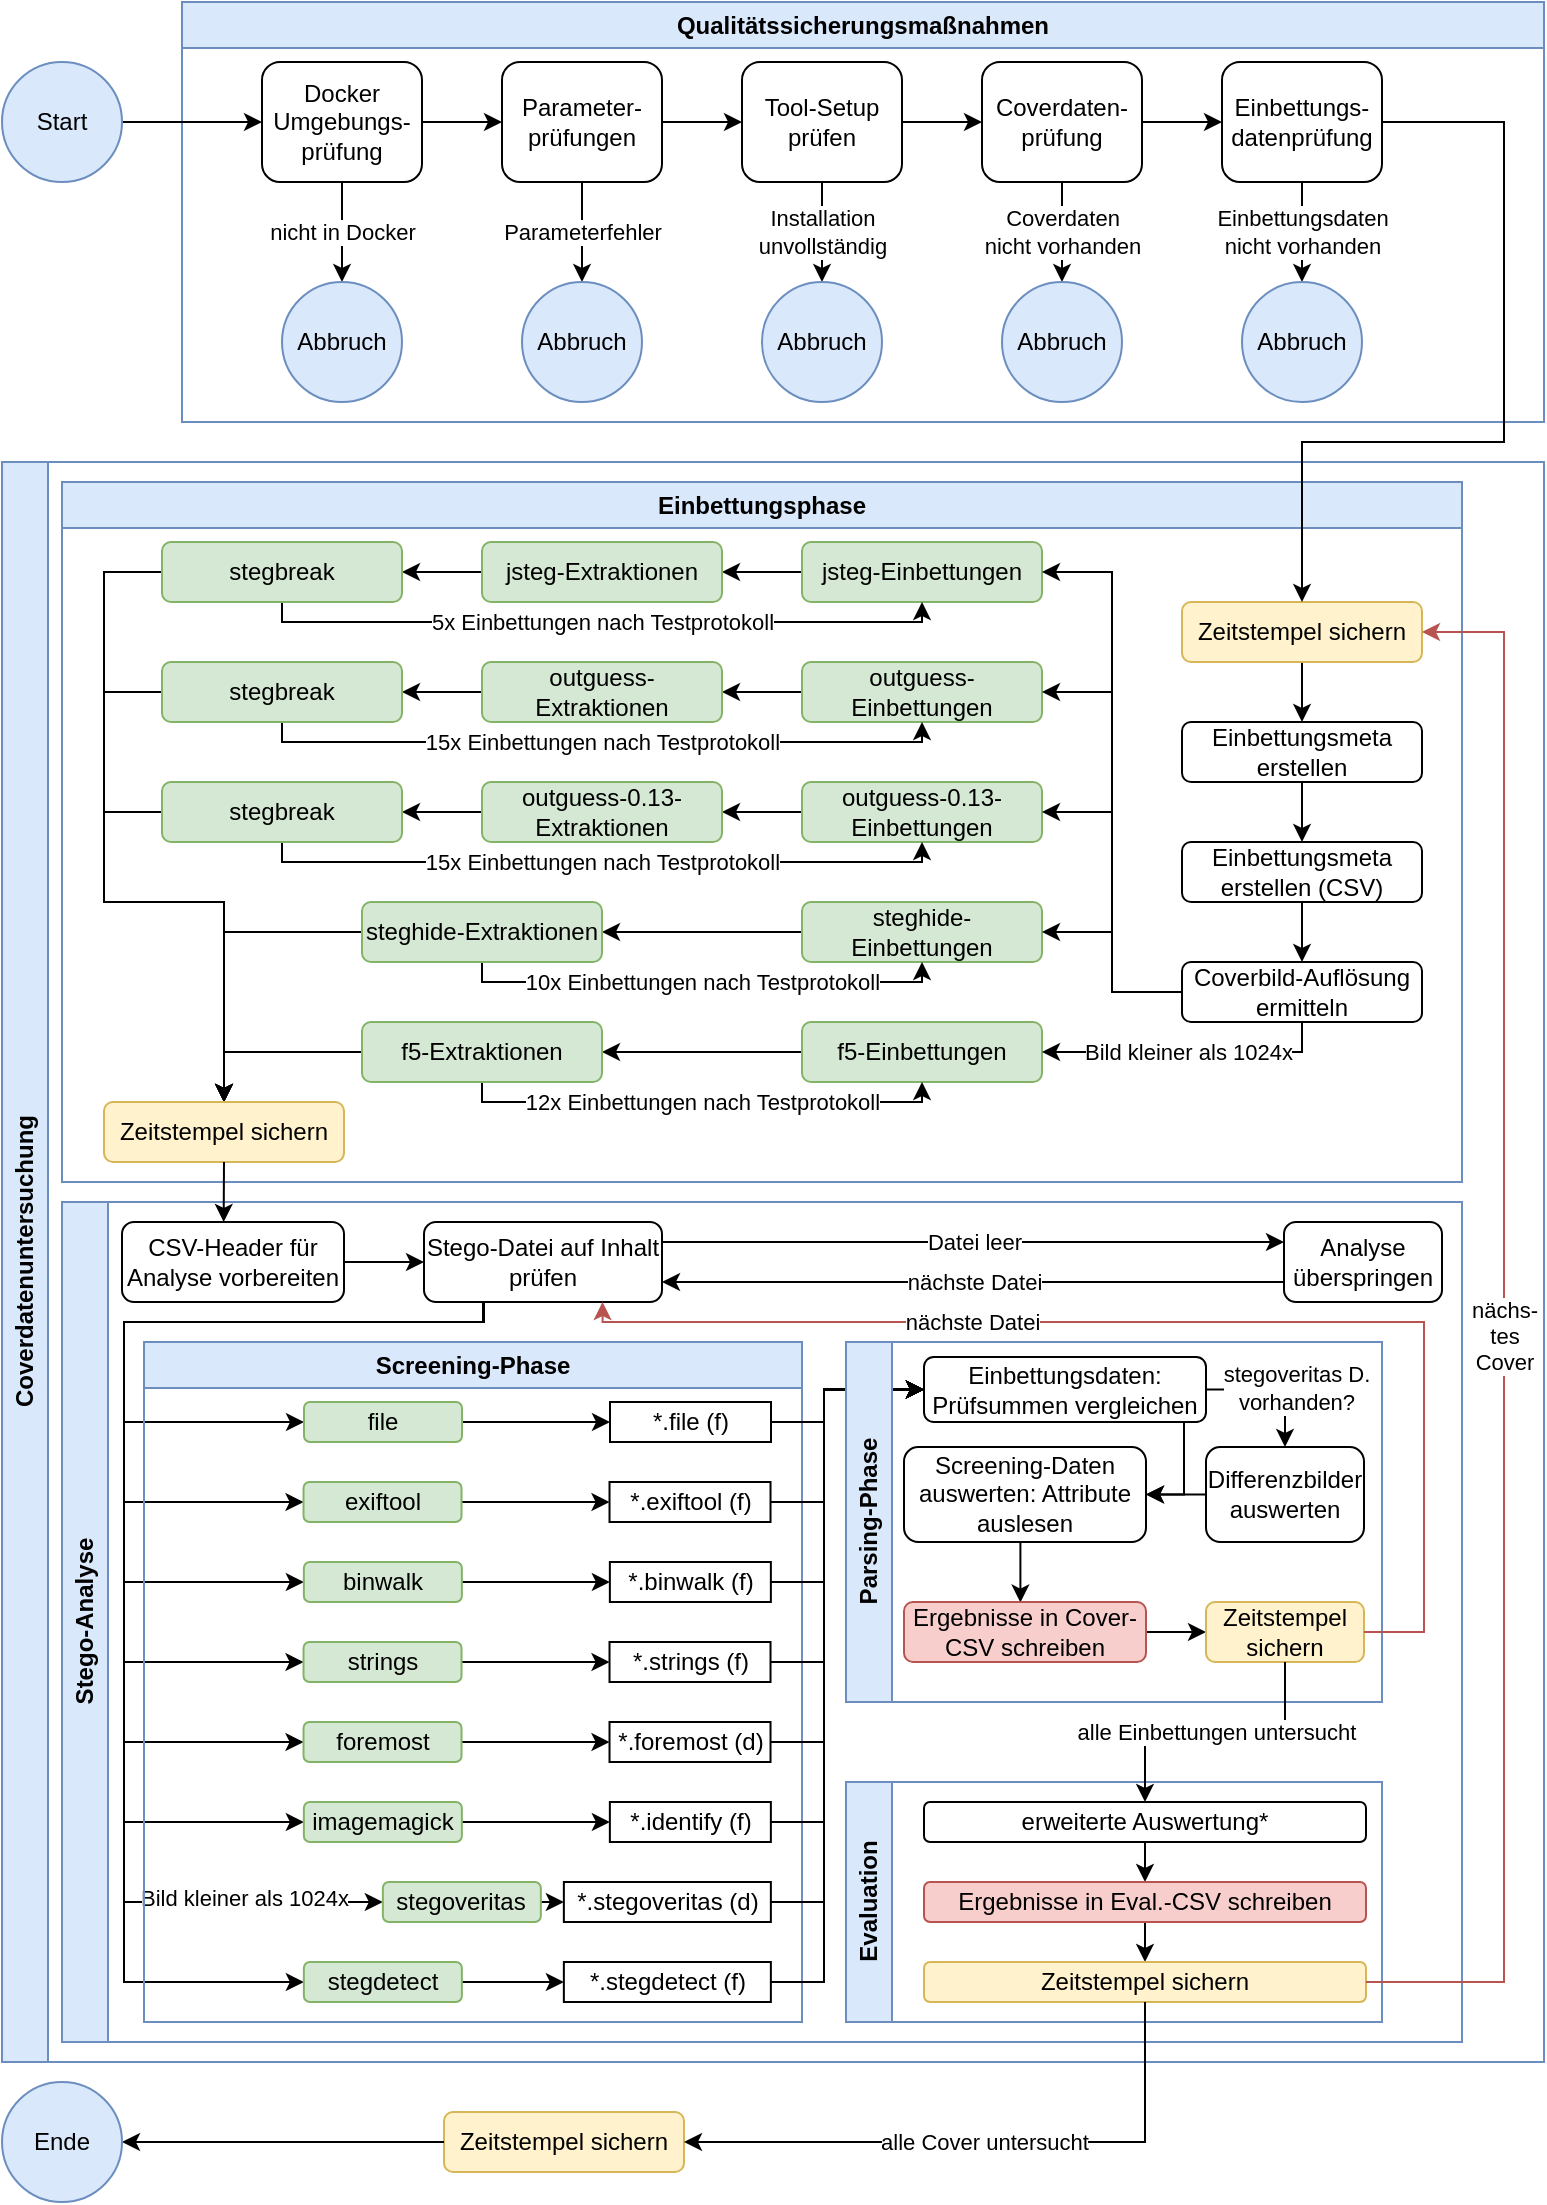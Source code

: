 <mxfile version="20.6.0" type="device"><diagram id="C5RBs43oDa-KdzZeNtuy" name="Page-1"><mxGraphModel dx="808" dy="780" grid="1" gridSize="10" guides="1" tooltips="1" connect="1" arrows="1" fold="1" page="1" pageScale="1" pageWidth="827" pageHeight="1169" math="0" shadow="0"><root><mxCell id="WIyWlLk6GJQsqaUBKTNV-0"/><mxCell id="WIyWlLk6GJQsqaUBKTNV-1" parent="WIyWlLk6GJQsqaUBKTNV-0"/><mxCell id="hyNuw_h5IcWthA8tWcbj-4" value="Qualitätssicherungsmaßnahmen" style="swimlane;whiteSpace=wrap;html=1;labelBackgroundColor=none;fillColor=#dae8fc;strokeColor=#6c8ebf;" parent="WIyWlLk6GJQsqaUBKTNV-1" vertex="1"><mxGeometry x="119" y="10" width="681" height="210" as="geometry"/></mxCell><mxCell id="hyNuw_h5IcWthA8tWcbj-13" style="edgeStyle=orthogonalEdgeStyle;rounded=0;orthogonalLoop=1;jettySize=auto;html=1;exitX=1;exitY=0.5;exitDx=0;exitDy=0;entryX=0;entryY=0.5;entryDx=0;entryDy=0;" parent="hyNuw_h5IcWthA8tWcbj-4" source="hyNuw_h5IcWthA8tWcbj-6" target="hyNuw_h5IcWthA8tWcbj-7" edge="1"><mxGeometry relative="1" as="geometry"/></mxCell><mxCell id="hyNuw_h5IcWthA8tWcbj-23" value="nicht in Docker" style="edgeStyle=orthogonalEdgeStyle;rounded=0;orthogonalLoop=1;jettySize=auto;html=1;exitX=0.5;exitY=1;exitDx=0;exitDy=0;entryX=0.5;entryY=0;entryDx=0;entryDy=0;" parent="hyNuw_h5IcWthA8tWcbj-4" source="hyNuw_h5IcWthA8tWcbj-6" target="hyNuw_h5IcWthA8tWcbj-17" edge="1"><mxGeometry relative="1" as="geometry"/></mxCell><mxCell id="hyNuw_h5IcWthA8tWcbj-6" value="&lt;div&gt;Docker&lt;/div&gt;&lt;div&gt;Umgebungs-prüfung&lt;/div&gt;" style="rounded=1;whiteSpace=wrap;html=1;labelBackgroundColor=none;" parent="hyNuw_h5IcWthA8tWcbj-4" vertex="1"><mxGeometry x="40" y="30" width="80" height="60" as="geometry"/></mxCell><mxCell id="hyNuw_h5IcWthA8tWcbj-14" style="edgeStyle=orthogonalEdgeStyle;rounded=0;orthogonalLoop=1;jettySize=auto;html=1;exitX=1;exitY=0.5;exitDx=0;exitDy=0;entryX=0;entryY=0.5;entryDx=0;entryDy=0;" parent="hyNuw_h5IcWthA8tWcbj-4" source="hyNuw_h5IcWthA8tWcbj-7" target="hyNuw_h5IcWthA8tWcbj-8" edge="1"><mxGeometry relative="1" as="geometry"/></mxCell><mxCell id="hyNuw_h5IcWthA8tWcbj-24" value="Parameterfehler" style="edgeStyle=orthogonalEdgeStyle;rounded=0;orthogonalLoop=1;jettySize=auto;html=1;exitX=0.5;exitY=1;exitDx=0;exitDy=0;entryX=0.5;entryY=0;entryDx=0;entryDy=0;" parent="hyNuw_h5IcWthA8tWcbj-4" source="hyNuw_h5IcWthA8tWcbj-7" target="hyNuw_h5IcWthA8tWcbj-18" edge="1"><mxGeometry relative="1" as="geometry"/></mxCell><mxCell id="hyNuw_h5IcWthA8tWcbj-7" value="&lt;div&gt;Parameter-&lt;/div&gt;&lt;div&gt;prüfungen&lt;br&gt;&lt;/div&gt;" style="rounded=1;whiteSpace=wrap;html=1;labelBackgroundColor=none;" parent="hyNuw_h5IcWthA8tWcbj-4" vertex="1"><mxGeometry x="160" y="30" width="80" height="60" as="geometry"/></mxCell><mxCell id="hyNuw_h5IcWthA8tWcbj-15" style="edgeStyle=orthogonalEdgeStyle;rounded=0;orthogonalLoop=1;jettySize=auto;html=1;exitX=1;exitY=0.5;exitDx=0;exitDy=0;entryX=0;entryY=0.5;entryDx=0;entryDy=0;" parent="hyNuw_h5IcWthA8tWcbj-4" source="hyNuw_h5IcWthA8tWcbj-8" target="hyNuw_h5IcWthA8tWcbj-10" edge="1"><mxGeometry relative="1" as="geometry"/></mxCell><mxCell id="hyNuw_h5IcWthA8tWcbj-25" value="&lt;div&gt;Installation&lt;/div&gt;&lt;div&gt;unvollständig&lt;/div&gt;" style="edgeStyle=orthogonalEdgeStyle;rounded=0;orthogonalLoop=1;jettySize=auto;html=1;exitX=0.5;exitY=1;exitDx=0;exitDy=0;entryX=0.5;entryY=0;entryDx=0;entryDy=0;" parent="hyNuw_h5IcWthA8tWcbj-4" source="hyNuw_h5IcWthA8tWcbj-8" target="hyNuw_h5IcWthA8tWcbj-19" edge="1"><mxGeometry relative="1" as="geometry"/></mxCell><mxCell id="hyNuw_h5IcWthA8tWcbj-8" value="&lt;div&gt;Tool-Setup&lt;/div&gt;&lt;div&gt;prüfen&lt;br&gt;&lt;/div&gt;" style="rounded=1;whiteSpace=wrap;html=1;labelBackgroundColor=none;" parent="hyNuw_h5IcWthA8tWcbj-4" vertex="1"><mxGeometry x="280" y="30" width="80" height="60" as="geometry"/></mxCell><mxCell id="hyNuw_h5IcWthA8tWcbj-16" style="edgeStyle=orthogonalEdgeStyle;rounded=0;orthogonalLoop=1;jettySize=auto;html=1;exitX=1;exitY=0.5;exitDx=0;exitDy=0;entryX=0;entryY=0.5;entryDx=0;entryDy=0;" parent="hyNuw_h5IcWthA8tWcbj-4" source="hyNuw_h5IcWthA8tWcbj-10" target="hyNuw_h5IcWthA8tWcbj-12" edge="1"><mxGeometry relative="1" as="geometry"/></mxCell><mxCell id="hyNuw_h5IcWthA8tWcbj-26" value="&lt;div&gt;Coverdaten&lt;/div&gt;&lt;div&gt;nicht vorhanden&lt;/div&gt;" style="edgeStyle=orthogonalEdgeStyle;rounded=0;orthogonalLoop=1;jettySize=auto;html=1;exitX=0.5;exitY=1;exitDx=0;exitDy=0;" parent="hyNuw_h5IcWthA8tWcbj-4" source="hyNuw_h5IcWthA8tWcbj-10" target="hyNuw_h5IcWthA8tWcbj-20" edge="1"><mxGeometry relative="1" as="geometry"/></mxCell><mxCell id="hyNuw_h5IcWthA8tWcbj-10" value="Coverdaten-prüfung" style="rounded=1;whiteSpace=wrap;html=1;labelBackgroundColor=none;" parent="hyNuw_h5IcWthA8tWcbj-4" vertex="1"><mxGeometry x="400" y="30" width="80" height="60" as="geometry"/></mxCell><mxCell id="hyNuw_h5IcWthA8tWcbj-27" value="&lt;div&gt;Einbettungsdaten&lt;/div&gt;&lt;div&gt;nicht vorhanden&lt;br&gt;&lt;/div&gt;" style="edgeStyle=orthogonalEdgeStyle;rounded=0;orthogonalLoop=1;jettySize=auto;html=1;exitX=0.5;exitY=1;exitDx=0;exitDy=0;" parent="hyNuw_h5IcWthA8tWcbj-4" source="hyNuw_h5IcWthA8tWcbj-12" target="hyNuw_h5IcWthA8tWcbj-22" edge="1"><mxGeometry relative="1" as="geometry"/></mxCell><mxCell id="hyNuw_h5IcWthA8tWcbj-12" value="Einbettungs-datenprüfung" style="rounded=1;whiteSpace=wrap;html=1;labelBackgroundColor=none;" parent="hyNuw_h5IcWthA8tWcbj-4" vertex="1"><mxGeometry x="520" y="30" width="80" height="60" as="geometry"/></mxCell><mxCell id="hyNuw_h5IcWthA8tWcbj-17" value="Abbruch" style="ellipse;whiteSpace=wrap;html=1;aspect=fixed;labelBackgroundColor=none;fillColor=#dae8fc;strokeColor=#6c8ebf;" parent="hyNuw_h5IcWthA8tWcbj-4" vertex="1"><mxGeometry x="50" y="140" width="60" height="60" as="geometry"/></mxCell><mxCell id="hyNuw_h5IcWthA8tWcbj-18" value="Abbruch" style="ellipse;whiteSpace=wrap;html=1;aspect=fixed;labelBackgroundColor=none;fillColor=#dae8fc;strokeColor=#6c8ebf;" parent="hyNuw_h5IcWthA8tWcbj-4" vertex="1"><mxGeometry x="170" y="140" width="60" height="60" as="geometry"/></mxCell><mxCell id="hyNuw_h5IcWthA8tWcbj-19" value="Abbruch" style="ellipse;whiteSpace=wrap;html=1;aspect=fixed;labelBackgroundColor=none;fillColor=#dae8fc;strokeColor=#6c8ebf;" parent="hyNuw_h5IcWthA8tWcbj-4" vertex="1"><mxGeometry x="290" y="140" width="60" height="60" as="geometry"/></mxCell><mxCell id="hyNuw_h5IcWthA8tWcbj-20" value="Abbruch" style="ellipse;whiteSpace=wrap;html=1;aspect=fixed;labelBackgroundColor=none;fillColor=#dae8fc;strokeColor=#6c8ebf;" parent="hyNuw_h5IcWthA8tWcbj-4" vertex="1"><mxGeometry x="410" y="140" width="60" height="60" as="geometry"/></mxCell><mxCell id="hyNuw_h5IcWthA8tWcbj-22" value="Abbruch" style="ellipse;whiteSpace=wrap;html=1;aspect=fixed;labelBackgroundColor=none;fillColor=#dae8fc;strokeColor=#6c8ebf;" parent="hyNuw_h5IcWthA8tWcbj-4" vertex="1"><mxGeometry x="530" y="140" width="60" height="60" as="geometry"/></mxCell><mxCell id="hyNuw_h5IcWthA8tWcbj-21" style="edgeStyle=orthogonalEdgeStyle;rounded=0;orthogonalLoop=1;jettySize=auto;html=1;exitX=1;exitY=0.5;exitDx=0;exitDy=0;" parent="WIyWlLk6GJQsqaUBKTNV-1" source="hyNuw_h5IcWthA8tWcbj-5" target="hyNuw_h5IcWthA8tWcbj-6" edge="1"><mxGeometry relative="1" as="geometry"/></mxCell><mxCell id="hyNuw_h5IcWthA8tWcbj-5" value="Start" style="ellipse;whiteSpace=wrap;html=1;aspect=fixed;labelBackgroundColor=none;fillColor=#dae8fc;strokeColor=#6c8ebf;" parent="WIyWlLk6GJQsqaUBKTNV-1" vertex="1"><mxGeometry x="29" y="40" width="60" height="60" as="geometry"/></mxCell><mxCell id="hyNuw_h5IcWthA8tWcbj-29" value="&lt;div&gt;Coverdatenuntersuchung&lt;/div&gt;" style="swimlane;horizontal=0;whiteSpace=wrap;html=1;labelBackgroundColor=none;fillColor=#dae8fc;strokeColor=#6c8ebf;" parent="WIyWlLk6GJQsqaUBKTNV-1" vertex="1"><mxGeometry x="29" y="240" width="771" height="800" as="geometry"/></mxCell><mxCell id="hyNuw_h5IcWthA8tWcbj-31" value="Einbettungsphase" style="swimlane;whiteSpace=wrap;html=1;labelBackgroundColor=none;fillColor=#dae8fc;strokeColor=#6c8ebf;" parent="hyNuw_h5IcWthA8tWcbj-29" vertex="1"><mxGeometry x="30" y="10" width="700" height="350" as="geometry"><mxRectangle x="40" y="20" width="140" height="30" as="alternateBounds"/></mxGeometry></mxCell><mxCell id="hyNuw_h5IcWthA8tWcbj-52" style="edgeStyle=orthogonalEdgeStyle;rounded=0;orthogonalLoop=1;jettySize=auto;html=1;exitX=0;exitY=0.5;exitDx=0;exitDy=0;entryX=1;entryY=0.5;entryDx=0;entryDy=0;" parent="hyNuw_h5IcWthA8tWcbj-31" source="hyNuw_h5IcWthA8tWcbj-32" target="hyNuw_h5IcWthA8tWcbj-37" edge="1"><mxGeometry relative="1" as="geometry"/></mxCell><mxCell id="hyNuw_h5IcWthA8tWcbj-32" value="jsteg-Einbettungen" style="rounded=1;whiteSpace=wrap;html=1;labelBackgroundColor=none;fillColor=#d5e8d4;strokeColor=#82b366;" parent="hyNuw_h5IcWthA8tWcbj-31" vertex="1"><mxGeometry x="370" y="30" width="120" height="30" as="geometry"/></mxCell><mxCell id="hyNuw_h5IcWthA8tWcbj-53" style="edgeStyle=orthogonalEdgeStyle;rounded=0;orthogonalLoop=1;jettySize=auto;html=1;exitX=0;exitY=0.5;exitDx=0;exitDy=0;entryX=1;entryY=0.5;entryDx=0;entryDy=0;" parent="hyNuw_h5IcWthA8tWcbj-31" source="hyNuw_h5IcWthA8tWcbj-33" target="hyNuw_h5IcWthA8tWcbj-38" edge="1"><mxGeometry relative="1" as="geometry"/></mxCell><mxCell id="hyNuw_h5IcWthA8tWcbj-33" value="outguess-Einbettungen" style="rounded=1;whiteSpace=wrap;html=1;labelBackgroundColor=none;fillColor=#d5e8d4;strokeColor=#82b366;" parent="hyNuw_h5IcWthA8tWcbj-31" vertex="1"><mxGeometry x="370" y="90" width="120" height="30" as="geometry"/></mxCell><mxCell id="hyNuw_h5IcWthA8tWcbj-54" style="edgeStyle=orthogonalEdgeStyle;rounded=0;orthogonalLoop=1;jettySize=auto;html=1;exitX=0;exitY=0.5;exitDx=0;exitDy=0;entryX=1;entryY=0.5;entryDx=0;entryDy=0;" parent="hyNuw_h5IcWthA8tWcbj-31" source="hyNuw_h5IcWthA8tWcbj-34" target="hyNuw_h5IcWthA8tWcbj-39" edge="1"><mxGeometry relative="1" as="geometry"/></mxCell><mxCell id="hyNuw_h5IcWthA8tWcbj-34" value="outguess-0.13-Einbettungen" style="rounded=1;whiteSpace=wrap;html=1;labelBackgroundColor=none;fillColor=#d5e8d4;strokeColor=#82b366;" parent="hyNuw_h5IcWthA8tWcbj-31" vertex="1"><mxGeometry x="370" y="150" width="120" height="30" as="geometry"/></mxCell><mxCell id="hyNuw_h5IcWthA8tWcbj-55" style="edgeStyle=orthogonalEdgeStyle;rounded=0;orthogonalLoop=1;jettySize=auto;html=1;exitX=0;exitY=0.5;exitDx=0;exitDy=0;entryX=1;entryY=0.5;entryDx=0;entryDy=0;" parent="hyNuw_h5IcWthA8tWcbj-31" source="hyNuw_h5IcWthA8tWcbj-35" target="hyNuw_h5IcWthA8tWcbj-40" edge="1"><mxGeometry relative="1" as="geometry"/></mxCell><mxCell id="hyNuw_h5IcWthA8tWcbj-35" value="steghide-Einbettungen" style="rounded=1;whiteSpace=wrap;html=1;labelBackgroundColor=none;fillColor=#d5e8d4;strokeColor=#82b366;" parent="hyNuw_h5IcWthA8tWcbj-31" vertex="1"><mxGeometry x="370" y="210" width="120" height="30" as="geometry"/></mxCell><mxCell id="hyNuw_h5IcWthA8tWcbj-56" style="edgeStyle=orthogonalEdgeStyle;rounded=0;orthogonalLoop=1;jettySize=auto;html=1;exitX=0;exitY=0.5;exitDx=0;exitDy=0;entryX=1;entryY=0.5;entryDx=0;entryDy=0;" parent="hyNuw_h5IcWthA8tWcbj-31" source="hyNuw_h5IcWthA8tWcbj-36" target="hyNuw_h5IcWthA8tWcbj-41" edge="1"><mxGeometry relative="1" as="geometry"/></mxCell><mxCell id="hyNuw_h5IcWthA8tWcbj-36" value="f5-Einbettungen" style="rounded=1;whiteSpace=wrap;html=1;labelBackgroundColor=none;fillColor=#d5e8d4;strokeColor=#82b366;" parent="hyNuw_h5IcWthA8tWcbj-31" vertex="1"><mxGeometry x="370" y="270" width="120" height="30" as="geometry"/></mxCell><mxCell id="hyNuw_h5IcWthA8tWcbj-82" style="edgeStyle=orthogonalEdgeStyle;rounded=0;orthogonalLoop=1;jettySize=auto;html=1;exitX=0;exitY=0.5;exitDx=0;exitDy=0;entryX=1;entryY=0.5;entryDx=0;entryDy=0;" parent="hyNuw_h5IcWthA8tWcbj-31" source="hyNuw_h5IcWthA8tWcbj-37" target="hyNuw_h5IcWthA8tWcbj-57" edge="1"><mxGeometry relative="1" as="geometry"/></mxCell><mxCell id="hyNuw_h5IcWthA8tWcbj-37" value="jsteg-Extraktionen" style="rounded=1;whiteSpace=wrap;html=1;labelBackgroundColor=none;fillColor=#d5e8d4;strokeColor=#82b366;" parent="hyNuw_h5IcWthA8tWcbj-31" vertex="1"><mxGeometry x="210" y="30" width="120" height="30" as="geometry"/></mxCell><mxCell id="hyNuw_h5IcWthA8tWcbj-83" style="edgeStyle=orthogonalEdgeStyle;rounded=0;orthogonalLoop=1;jettySize=auto;html=1;exitX=0;exitY=0.5;exitDx=0;exitDy=0;entryX=1;entryY=0.5;entryDx=0;entryDy=0;" parent="hyNuw_h5IcWthA8tWcbj-31" source="hyNuw_h5IcWthA8tWcbj-38" target="hyNuw_h5IcWthA8tWcbj-58" edge="1"><mxGeometry relative="1" as="geometry"/></mxCell><mxCell id="hyNuw_h5IcWthA8tWcbj-38" value="&lt;div&gt;outguess-Extraktionen&lt;/div&gt;" style="rounded=1;whiteSpace=wrap;html=1;labelBackgroundColor=none;fillColor=#d5e8d4;strokeColor=#82b366;" parent="hyNuw_h5IcWthA8tWcbj-31" vertex="1"><mxGeometry x="210" y="90" width="120" height="30" as="geometry"/></mxCell><mxCell id="hyNuw_h5IcWthA8tWcbj-84" style="edgeStyle=orthogonalEdgeStyle;rounded=0;orthogonalLoop=1;jettySize=auto;html=1;exitX=0;exitY=0.5;exitDx=0;exitDy=0;entryX=1;entryY=0.5;entryDx=0;entryDy=0;" parent="hyNuw_h5IcWthA8tWcbj-31" source="hyNuw_h5IcWthA8tWcbj-39" target="hyNuw_h5IcWthA8tWcbj-59" edge="1"><mxGeometry relative="1" as="geometry"/></mxCell><mxCell id="hyNuw_h5IcWthA8tWcbj-39" value="outguess-0.13-Extraktionen" style="rounded=1;whiteSpace=wrap;html=1;labelBackgroundColor=none;fillColor=#d5e8d4;strokeColor=#82b366;" parent="hyNuw_h5IcWthA8tWcbj-31" vertex="1"><mxGeometry x="210" y="150" width="120" height="30" as="geometry"/></mxCell><mxCell id="hyNuw_h5IcWthA8tWcbj-99" value="10x Einbettungen nach Testprotokoll" style="edgeStyle=orthogonalEdgeStyle;rounded=0;orthogonalLoop=1;jettySize=auto;html=1;exitX=0.5;exitY=1;exitDx=0;exitDy=0;entryX=0.5;entryY=1;entryDx=0;entryDy=0;" parent="hyNuw_h5IcWthA8tWcbj-31" source="hyNuw_h5IcWthA8tWcbj-40" target="hyNuw_h5IcWthA8tWcbj-35" edge="1"><mxGeometry relative="1" as="geometry"><Array as="points"><mxPoint x="210" y="250"/><mxPoint x="430" y="250"/></Array></mxGeometry></mxCell><mxCell id="hyNuw_h5IcWthA8tWcbj-105" style="edgeStyle=orthogonalEdgeStyle;rounded=0;orthogonalLoop=1;jettySize=auto;html=1;exitX=0;exitY=0.5;exitDx=0;exitDy=0;entryX=0.5;entryY=0;entryDx=0;entryDy=0;" parent="hyNuw_h5IcWthA8tWcbj-31" source="hyNuw_h5IcWthA8tWcbj-40" target="hyNuw_h5IcWthA8tWcbj-101" edge="1"><mxGeometry relative="1" as="geometry"/></mxCell><mxCell id="hyNuw_h5IcWthA8tWcbj-40" value="steghide-Extraktionen" style="rounded=1;whiteSpace=wrap;html=1;labelBackgroundColor=none;fillColor=#d5e8d4;strokeColor=#82b366;" parent="hyNuw_h5IcWthA8tWcbj-31" vertex="1"><mxGeometry x="150" y="210" width="120" height="30" as="geometry"/></mxCell><mxCell id="hyNuw_h5IcWthA8tWcbj-100" value="12x Einbettungen nach Testprotokoll" style="edgeStyle=orthogonalEdgeStyle;rounded=0;orthogonalLoop=1;jettySize=auto;html=1;exitX=0.5;exitY=1;exitDx=0;exitDy=0;entryX=0.5;entryY=1;entryDx=0;entryDy=0;" parent="hyNuw_h5IcWthA8tWcbj-31" source="hyNuw_h5IcWthA8tWcbj-41" target="hyNuw_h5IcWthA8tWcbj-36" edge="1"><mxGeometry relative="1" as="geometry"><Array as="points"><mxPoint x="210" y="310"/><mxPoint x="430" y="310"/></Array></mxGeometry></mxCell><mxCell id="hyNuw_h5IcWthA8tWcbj-106" style="edgeStyle=orthogonalEdgeStyle;rounded=0;orthogonalLoop=1;jettySize=auto;html=1;exitX=0;exitY=0.5;exitDx=0;exitDy=0;" parent="hyNuw_h5IcWthA8tWcbj-31" source="hyNuw_h5IcWthA8tWcbj-41" target="hyNuw_h5IcWthA8tWcbj-101" edge="1"><mxGeometry relative="1" as="geometry"/></mxCell><mxCell id="hyNuw_h5IcWthA8tWcbj-41" value="f5-Extraktionen" style="rounded=1;whiteSpace=wrap;html=1;labelBackgroundColor=none;fillColor=#d5e8d4;strokeColor=#82b366;" parent="hyNuw_h5IcWthA8tWcbj-31" vertex="1"><mxGeometry x="150" y="270" width="120" height="30" as="geometry"/></mxCell><mxCell id="hyNuw_h5IcWthA8tWcbj-95" value="5x Einbettungen nach Testprotokoll" style="edgeStyle=orthogonalEdgeStyle;rounded=0;orthogonalLoop=1;jettySize=auto;html=1;exitX=0.5;exitY=1;exitDx=0;exitDy=0;entryX=0.5;entryY=1;entryDx=0;entryDy=0;" parent="hyNuw_h5IcWthA8tWcbj-31" source="hyNuw_h5IcWthA8tWcbj-57" target="hyNuw_h5IcWthA8tWcbj-32" edge="1"><mxGeometry relative="1" as="geometry"><Array as="points"><mxPoint x="110" y="70"/><mxPoint x="430" y="70"/></Array></mxGeometry></mxCell><mxCell id="hyNuw_h5IcWthA8tWcbj-112" style="edgeStyle=orthogonalEdgeStyle;rounded=0;orthogonalLoop=1;jettySize=auto;html=1;exitX=0;exitY=0.5;exitDx=0;exitDy=0;entryX=0.5;entryY=0;entryDx=0;entryDy=0;" parent="hyNuw_h5IcWthA8tWcbj-31" source="hyNuw_h5IcWthA8tWcbj-57" target="hyNuw_h5IcWthA8tWcbj-101" edge="1"><mxGeometry relative="1" as="geometry"><Array as="points"><mxPoint x="21" y="45"/><mxPoint x="21" y="210"/><mxPoint x="81" y="210"/></Array></mxGeometry></mxCell><mxCell id="hyNuw_h5IcWthA8tWcbj-57" value="stegbreak" style="rounded=1;whiteSpace=wrap;html=1;labelBackgroundColor=none;fillColor=#d5e8d4;strokeColor=#82b366;" parent="hyNuw_h5IcWthA8tWcbj-31" vertex="1"><mxGeometry x="50" y="30" width="120" height="30" as="geometry"/></mxCell><mxCell id="hyNuw_h5IcWthA8tWcbj-96" value="15x Einbettungen nach Testprotokoll" style="edgeStyle=orthogonalEdgeStyle;rounded=0;orthogonalLoop=1;jettySize=auto;html=1;exitX=0.5;exitY=1;exitDx=0;exitDy=0;entryX=0.5;entryY=1;entryDx=0;entryDy=0;" parent="hyNuw_h5IcWthA8tWcbj-31" source="hyNuw_h5IcWthA8tWcbj-58" target="hyNuw_h5IcWthA8tWcbj-33" edge="1"><mxGeometry relative="1" as="geometry"><Array as="points"><mxPoint x="110" y="130"/><mxPoint x="430" y="130"/></Array></mxGeometry></mxCell><mxCell id="hyNuw_h5IcWthA8tWcbj-113" style="edgeStyle=orthogonalEdgeStyle;rounded=0;orthogonalLoop=1;jettySize=auto;html=1;exitX=0;exitY=0.5;exitDx=0;exitDy=0;entryX=0.5;entryY=0;entryDx=0;entryDy=0;" parent="hyNuw_h5IcWthA8tWcbj-31" source="hyNuw_h5IcWthA8tWcbj-58" target="hyNuw_h5IcWthA8tWcbj-101" edge="1"><mxGeometry relative="1" as="geometry"><Array as="points"><mxPoint x="21" y="105"/><mxPoint x="21" y="210"/><mxPoint x="81" y="210"/></Array></mxGeometry></mxCell><mxCell id="hyNuw_h5IcWthA8tWcbj-58" value="stegbreak" style="rounded=1;whiteSpace=wrap;html=1;labelBackgroundColor=none;fillColor=#d5e8d4;strokeColor=#82b366;" parent="hyNuw_h5IcWthA8tWcbj-31" vertex="1"><mxGeometry x="50" y="90" width="120" height="30" as="geometry"/></mxCell><mxCell id="hyNuw_h5IcWthA8tWcbj-97" value="15x Einbettungen nach Testprotokoll" style="edgeStyle=orthogonalEdgeStyle;rounded=0;orthogonalLoop=1;jettySize=auto;html=1;exitX=0.5;exitY=1;exitDx=0;exitDy=0;entryX=0.5;entryY=1;entryDx=0;entryDy=0;" parent="hyNuw_h5IcWthA8tWcbj-31" source="hyNuw_h5IcWthA8tWcbj-59" target="hyNuw_h5IcWthA8tWcbj-34" edge="1"><mxGeometry relative="1" as="geometry"><Array as="points"><mxPoint x="110" y="190"/><mxPoint x="430" y="190"/></Array></mxGeometry></mxCell><mxCell id="hyNuw_h5IcWthA8tWcbj-114" style="edgeStyle=orthogonalEdgeStyle;rounded=0;orthogonalLoop=1;jettySize=auto;html=1;exitX=0;exitY=0.5;exitDx=0;exitDy=0;entryX=0.5;entryY=0;entryDx=0;entryDy=0;" parent="hyNuw_h5IcWthA8tWcbj-31" source="hyNuw_h5IcWthA8tWcbj-59" target="hyNuw_h5IcWthA8tWcbj-101" edge="1"><mxGeometry relative="1" as="geometry"><Array as="points"><mxPoint x="21" y="165"/><mxPoint x="21" y="210"/><mxPoint x="81" y="210"/></Array></mxGeometry></mxCell><mxCell id="hyNuw_h5IcWthA8tWcbj-59" value="stegbreak" style="rounded=1;whiteSpace=wrap;html=1;labelBackgroundColor=none;fillColor=#d5e8d4;strokeColor=#82b366;" parent="hyNuw_h5IcWthA8tWcbj-31" vertex="1"><mxGeometry x="50" y="150" width="120" height="30" as="geometry"/></mxCell><mxCell id="hyNuw_h5IcWthA8tWcbj-69" style="edgeStyle=orthogonalEdgeStyle;rounded=0;orthogonalLoop=1;jettySize=auto;html=1;exitX=0.5;exitY=1;exitDx=0;exitDy=0;entryX=0.5;entryY=0;entryDx=0;entryDy=0;" parent="hyNuw_h5IcWthA8tWcbj-31" source="hyNuw_h5IcWthA8tWcbj-61" target="hyNuw_h5IcWthA8tWcbj-62" edge="1"><mxGeometry relative="1" as="geometry"/></mxCell><mxCell id="hyNuw_h5IcWthA8tWcbj-61" value="Zeitstempel sichern" style="rounded=1;whiteSpace=wrap;html=1;labelBackgroundColor=none;fillColor=#fff2cc;strokeColor=#d6b656;" parent="hyNuw_h5IcWthA8tWcbj-31" vertex="1"><mxGeometry x="560" y="60" width="120" height="30" as="geometry"/></mxCell><mxCell id="hyNuw_h5IcWthA8tWcbj-70" style="edgeStyle=orthogonalEdgeStyle;rounded=0;orthogonalLoop=1;jettySize=auto;html=1;exitX=0.5;exitY=1;exitDx=0;exitDy=0;entryX=0.5;entryY=0;entryDx=0;entryDy=0;" parent="hyNuw_h5IcWthA8tWcbj-31" source="hyNuw_h5IcWthA8tWcbj-62" target="hyNuw_h5IcWthA8tWcbj-63" edge="1"><mxGeometry relative="1" as="geometry"/></mxCell><mxCell id="hyNuw_h5IcWthA8tWcbj-62" value="Einbettungsmeta erstellen" style="rounded=1;whiteSpace=wrap;html=1;labelBackgroundColor=none;" parent="hyNuw_h5IcWthA8tWcbj-31" vertex="1"><mxGeometry x="560" y="120" width="120" height="30" as="geometry"/></mxCell><mxCell id="hyNuw_h5IcWthA8tWcbj-71" style="edgeStyle=orthogonalEdgeStyle;rounded=0;orthogonalLoop=1;jettySize=auto;html=1;exitX=0.5;exitY=1;exitDx=0;exitDy=0;entryX=0.5;entryY=0;entryDx=0;entryDy=0;" parent="hyNuw_h5IcWthA8tWcbj-31" source="hyNuw_h5IcWthA8tWcbj-63" target="hyNuw_h5IcWthA8tWcbj-64" edge="1"><mxGeometry relative="1" as="geometry"/></mxCell><mxCell id="hyNuw_h5IcWthA8tWcbj-63" value="Einbettungsmeta erstellen (CSV)" style="rounded=1;whiteSpace=wrap;html=1;labelBackgroundColor=none;" parent="hyNuw_h5IcWthA8tWcbj-31" vertex="1"><mxGeometry x="560" y="180" width="120" height="30" as="geometry"/></mxCell><mxCell id="hyNuw_h5IcWthA8tWcbj-78" style="edgeStyle=orthogonalEdgeStyle;rounded=0;orthogonalLoop=1;jettySize=auto;html=1;exitX=0;exitY=0.5;exitDx=0;exitDy=0;entryX=1;entryY=0.5;entryDx=0;entryDy=0;" parent="hyNuw_h5IcWthA8tWcbj-31" source="hyNuw_h5IcWthA8tWcbj-64" target="hyNuw_h5IcWthA8tWcbj-32" edge="1"><mxGeometry relative="1" as="geometry"/></mxCell><mxCell id="hyNuw_h5IcWthA8tWcbj-79" style="edgeStyle=orthogonalEdgeStyle;rounded=0;orthogonalLoop=1;jettySize=auto;html=1;exitX=0;exitY=0.5;exitDx=0;exitDy=0;entryX=1;entryY=0.5;entryDx=0;entryDy=0;" parent="hyNuw_h5IcWthA8tWcbj-31" source="hyNuw_h5IcWthA8tWcbj-64" target="hyNuw_h5IcWthA8tWcbj-33" edge="1"><mxGeometry relative="1" as="geometry"/></mxCell><mxCell id="hyNuw_h5IcWthA8tWcbj-80" style="edgeStyle=orthogonalEdgeStyle;rounded=0;orthogonalLoop=1;jettySize=auto;html=1;exitX=0;exitY=0.5;exitDx=0;exitDy=0;entryX=1;entryY=0.5;entryDx=0;entryDy=0;" parent="hyNuw_h5IcWthA8tWcbj-31" source="hyNuw_h5IcWthA8tWcbj-64" target="hyNuw_h5IcWthA8tWcbj-34" edge="1"><mxGeometry relative="1" as="geometry"/></mxCell><mxCell id="hyNuw_h5IcWthA8tWcbj-81" style="edgeStyle=orthogonalEdgeStyle;rounded=0;orthogonalLoop=1;jettySize=auto;html=1;exitX=0;exitY=0.5;exitDx=0;exitDy=0;entryX=1;entryY=0.5;entryDx=0;entryDy=0;" parent="hyNuw_h5IcWthA8tWcbj-31" source="hyNuw_h5IcWthA8tWcbj-64" target="hyNuw_h5IcWthA8tWcbj-35" edge="1"><mxGeometry relative="1" as="geometry"/></mxCell><mxCell id="hyNuw_h5IcWthA8tWcbj-197" value="Bild kleiner als 1024x" style="edgeStyle=orthogonalEdgeStyle;rounded=0;orthogonalLoop=1;jettySize=auto;html=1;exitX=0.5;exitY=1;exitDx=0;exitDy=0;entryX=1;entryY=0.5;entryDx=0;entryDy=0;" parent="hyNuw_h5IcWthA8tWcbj-31" source="hyNuw_h5IcWthA8tWcbj-64" target="hyNuw_h5IcWthA8tWcbj-36" edge="1"><mxGeometry relative="1" as="geometry"><Array as="points"><mxPoint x="620" y="285"/></Array></mxGeometry></mxCell><mxCell id="hyNuw_h5IcWthA8tWcbj-64" value="Coverbild-Auflösung ermitteln" style="rounded=1;whiteSpace=wrap;html=1;labelBackgroundColor=none;" parent="hyNuw_h5IcWthA8tWcbj-31" vertex="1"><mxGeometry x="560" y="240" width="120" height="30" as="geometry"/></mxCell><mxCell id="hyNuw_h5IcWthA8tWcbj-101" value="Zeitstempel sichern" style="rounded=1;whiteSpace=wrap;html=1;labelBackgroundColor=none;fillColor=#fff2cc;strokeColor=#d6b656;" parent="hyNuw_h5IcWthA8tWcbj-31" vertex="1"><mxGeometry x="21" y="310" width="120" height="30" as="geometry"/></mxCell><mxCell id="hyNuw_h5IcWthA8tWcbj-108" value="Stego-Analyse" style="swimlane;horizontal=0;whiteSpace=wrap;html=1;labelBackgroundColor=none;startSize=23;fillColor=#dae8fc;strokeColor=#6c8ebf;" parent="hyNuw_h5IcWthA8tWcbj-29" vertex="1"><mxGeometry x="30" y="370" width="700" height="420" as="geometry"/></mxCell><mxCell id="hyNuw_h5IcWthA8tWcbj-125" style="edgeStyle=orthogonalEdgeStyle;rounded=0;orthogonalLoop=1;jettySize=auto;html=1;exitX=1;exitY=0.5;exitDx=0;exitDy=0;entryX=0;entryY=0.5;entryDx=0;entryDy=0;" parent="hyNuw_h5IcWthA8tWcbj-108" source="hyNuw_h5IcWthA8tWcbj-118" target="hyNuw_h5IcWthA8tWcbj-120" edge="1"><mxGeometry relative="1" as="geometry"/></mxCell><mxCell id="hyNuw_h5IcWthA8tWcbj-118" value="&lt;div&gt;CSV-Header für Analyse vorbereiten&lt;/div&gt;" style="rounded=1;whiteSpace=wrap;html=1;labelBackgroundColor=none;" parent="hyNuw_h5IcWthA8tWcbj-108" vertex="1"><mxGeometry x="30" y="10" width="111" height="40" as="geometry"/></mxCell><mxCell id="hyNuw_h5IcWthA8tWcbj-130" value="Datei leer" style="edgeStyle=orthogonalEdgeStyle;rounded=0;orthogonalLoop=1;jettySize=auto;html=1;exitX=1;exitY=0.25;exitDx=0;exitDy=0;entryX=0;entryY=0.25;entryDx=0;entryDy=0;" parent="hyNuw_h5IcWthA8tWcbj-108" source="hyNuw_h5IcWthA8tWcbj-120" target="hyNuw_h5IcWthA8tWcbj-128" edge="1"><mxGeometry relative="1" as="geometry"/></mxCell><mxCell id="hyNuw_h5IcWthA8tWcbj-170" style="edgeStyle=orthogonalEdgeStyle;rounded=0;orthogonalLoop=1;jettySize=auto;html=1;exitX=0.25;exitY=1;exitDx=0;exitDy=0;entryX=0;entryY=0.5;entryDx=0;entryDy=0;" parent="hyNuw_h5IcWthA8tWcbj-108" source="hyNuw_h5IcWthA8tWcbj-120" target="hyNuw_h5IcWthA8tWcbj-158" edge="1"><mxGeometry relative="1" as="geometry"><Array as="points"><mxPoint x="211" y="60"/><mxPoint x="31" y="60"/><mxPoint x="31" y="110"/></Array></mxGeometry></mxCell><mxCell id="hyNuw_h5IcWthA8tWcbj-171" style="edgeStyle=orthogonalEdgeStyle;rounded=0;orthogonalLoop=1;jettySize=auto;html=1;exitX=0.25;exitY=1;exitDx=0;exitDy=0;entryX=0;entryY=0.5;entryDx=0;entryDy=0;" parent="hyNuw_h5IcWthA8tWcbj-108" source="hyNuw_h5IcWthA8tWcbj-120" target="hyNuw_h5IcWthA8tWcbj-159" edge="1"><mxGeometry relative="1" as="geometry"><Array as="points"><mxPoint x="211" y="60"/><mxPoint x="31" y="60"/><mxPoint x="31" y="150"/></Array></mxGeometry></mxCell><mxCell id="hyNuw_h5IcWthA8tWcbj-172" style="edgeStyle=orthogonalEdgeStyle;rounded=0;orthogonalLoop=1;jettySize=auto;html=1;exitX=0.25;exitY=1;exitDx=0;exitDy=0;entryX=0;entryY=0.5;entryDx=0;entryDy=0;" parent="hyNuw_h5IcWthA8tWcbj-108" source="hyNuw_h5IcWthA8tWcbj-120" target="hyNuw_h5IcWthA8tWcbj-160" edge="1"><mxGeometry relative="1" as="geometry"><Array as="points"><mxPoint x="211" y="60"/><mxPoint x="31" y="60"/><mxPoint x="31" y="190"/></Array></mxGeometry></mxCell><mxCell id="hyNuw_h5IcWthA8tWcbj-173" style="edgeStyle=orthogonalEdgeStyle;rounded=0;orthogonalLoop=1;jettySize=auto;html=1;exitX=0.25;exitY=1;exitDx=0;exitDy=0;entryX=0;entryY=0.5;entryDx=0;entryDy=0;" parent="hyNuw_h5IcWthA8tWcbj-108" source="hyNuw_h5IcWthA8tWcbj-120" target="hyNuw_h5IcWthA8tWcbj-161" edge="1"><mxGeometry relative="1" as="geometry"><Array as="points"><mxPoint x="211" y="60"/><mxPoint x="31" y="60"/><mxPoint x="31" y="230"/></Array></mxGeometry></mxCell><mxCell id="hyNuw_h5IcWthA8tWcbj-174" style="edgeStyle=orthogonalEdgeStyle;rounded=0;orthogonalLoop=1;jettySize=auto;html=1;exitX=0.25;exitY=1;exitDx=0;exitDy=0;entryX=0;entryY=0.5;entryDx=0;entryDy=0;" parent="hyNuw_h5IcWthA8tWcbj-108" source="hyNuw_h5IcWthA8tWcbj-120" target="hyNuw_h5IcWthA8tWcbj-162" edge="1"><mxGeometry relative="1" as="geometry"><Array as="points"><mxPoint x="211" y="60"/><mxPoint x="31" y="60"/><mxPoint x="31" y="270"/></Array></mxGeometry></mxCell><mxCell id="hyNuw_h5IcWthA8tWcbj-175" style="edgeStyle=orthogonalEdgeStyle;rounded=0;orthogonalLoop=1;jettySize=auto;html=1;exitX=0.25;exitY=1;exitDx=0;exitDy=0;entryX=0;entryY=0.5;entryDx=0;entryDy=0;" parent="hyNuw_h5IcWthA8tWcbj-108" source="hyNuw_h5IcWthA8tWcbj-120" target="hyNuw_h5IcWthA8tWcbj-163" edge="1"><mxGeometry relative="1" as="geometry"><Array as="points"><mxPoint x="211" y="60"/><mxPoint x="31" y="60"/><mxPoint x="31" y="310"/></Array></mxGeometry></mxCell><mxCell id="hyNuw_h5IcWthA8tWcbj-176" style="edgeStyle=orthogonalEdgeStyle;rounded=0;orthogonalLoop=1;jettySize=auto;html=1;exitX=0.25;exitY=1;exitDx=0;exitDy=0;entryX=0;entryY=0.5;entryDx=0;entryDy=0;" parent="hyNuw_h5IcWthA8tWcbj-108" source="hyNuw_h5IcWthA8tWcbj-120" target="hyNuw_h5IcWthA8tWcbj-164" edge="1"><mxGeometry relative="1" as="geometry"><Array as="points"><mxPoint x="211" y="60"/><mxPoint x="31" y="60"/><mxPoint x="31" y="350"/><mxPoint x="160" y="350"/></Array></mxGeometry></mxCell><mxCell id="hyNuw_h5IcWthA8tWcbj-178" value="Bild kleiner als 1024x" style="edgeLabel;html=1;align=center;verticalAlign=middle;resizable=0;points=[];" parent="hyNuw_h5IcWthA8tWcbj-176" vertex="1" connectable="0"><mxGeometry x="0.601" relative="1" as="geometry"><mxPoint x="52" y="-2" as="offset"/></mxGeometry></mxCell><mxCell id="hyNuw_h5IcWthA8tWcbj-177" style="edgeStyle=orthogonalEdgeStyle;rounded=0;orthogonalLoop=1;jettySize=auto;html=1;exitX=0.25;exitY=1;exitDx=0;exitDy=0;entryX=0;entryY=0.5;entryDx=0;entryDy=0;" parent="hyNuw_h5IcWthA8tWcbj-108" source="hyNuw_h5IcWthA8tWcbj-120" target="hyNuw_h5IcWthA8tWcbj-165" edge="1"><mxGeometry relative="1" as="geometry"><Array as="points"><mxPoint x="211" y="60"/><mxPoint x="31" y="60"/><mxPoint x="31" y="390"/></Array></mxGeometry></mxCell><mxCell id="hyNuw_h5IcWthA8tWcbj-120" value="Stego-Datei auf Inhalt prüfen" style="rounded=1;whiteSpace=wrap;html=1;labelBackgroundColor=none;" parent="hyNuw_h5IcWthA8tWcbj-108" vertex="1"><mxGeometry x="181" y="10" width="119" height="40" as="geometry"/></mxCell><mxCell id="hyNuw_h5IcWthA8tWcbj-131" value="nächste Datei" style="edgeStyle=orthogonalEdgeStyle;rounded=0;orthogonalLoop=1;jettySize=auto;html=1;exitX=0;exitY=0.75;exitDx=0;exitDy=0;entryX=1;entryY=0.75;entryDx=0;entryDy=0;" parent="hyNuw_h5IcWthA8tWcbj-108" source="hyNuw_h5IcWthA8tWcbj-128" target="hyNuw_h5IcWthA8tWcbj-120" edge="1"><mxGeometry relative="1" as="geometry"/></mxCell><mxCell id="hyNuw_h5IcWthA8tWcbj-128" value="Analyse überspringen" style="rounded=1;whiteSpace=wrap;html=1;labelBackgroundColor=none;" parent="hyNuw_h5IcWthA8tWcbj-108" vertex="1"><mxGeometry x="611" y="10" width="79" height="40" as="geometry"/></mxCell><mxCell id="hyNuw_h5IcWthA8tWcbj-157" value="Screening-Phase" style="swimlane;whiteSpace=wrap;html=1;labelBackgroundColor=none;fillColor=#dae8fc;strokeColor=#6c8ebf;" parent="hyNuw_h5IcWthA8tWcbj-108" vertex="1"><mxGeometry x="41" y="70" width="329" height="340" as="geometry"/></mxCell><mxCell id="hyNuw_h5IcWthA8tWcbj-180" style="edgeStyle=orthogonalEdgeStyle;rounded=0;orthogonalLoop=1;jettySize=auto;html=1;exitX=1;exitY=0.5;exitDx=0;exitDy=0;entryX=0;entryY=0.5;entryDx=0;entryDy=0;" parent="hyNuw_h5IcWthA8tWcbj-157" source="hyNuw_h5IcWthA8tWcbj-158" target="hyNuw_h5IcWthA8tWcbj-179" edge="1"><mxGeometry relative="1" as="geometry"/></mxCell><mxCell id="hyNuw_h5IcWthA8tWcbj-158" value="file" style="rounded=1;whiteSpace=wrap;html=1;labelBackgroundColor=none;fillColor=#d5e8d4;strokeColor=#82b366;" parent="hyNuw_h5IcWthA8tWcbj-157" vertex="1"><mxGeometry x="80" y="30" width="79" height="20" as="geometry"/></mxCell><mxCell id="hyNuw_h5IcWthA8tWcbj-184" style="edgeStyle=orthogonalEdgeStyle;rounded=0;orthogonalLoop=1;jettySize=auto;html=1;exitX=1;exitY=0.5;exitDx=0;exitDy=0;entryX=0;entryY=0.5;entryDx=0;entryDy=0;" parent="hyNuw_h5IcWthA8tWcbj-157" source="hyNuw_h5IcWthA8tWcbj-159" target="hyNuw_h5IcWthA8tWcbj-181" edge="1"><mxGeometry relative="1" as="geometry"/></mxCell><mxCell id="hyNuw_h5IcWthA8tWcbj-159" value="exiftool" style="rounded=1;whiteSpace=wrap;html=1;labelBackgroundColor=none;fillColor=#d5e8d4;strokeColor=#82b366;" parent="hyNuw_h5IcWthA8tWcbj-157" vertex="1"><mxGeometry x="79.76" y="70" width="79" height="20" as="geometry"/></mxCell><mxCell id="hyNuw_h5IcWthA8tWcbj-185" style="edgeStyle=orthogonalEdgeStyle;rounded=0;orthogonalLoop=1;jettySize=auto;html=1;exitX=1;exitY=0.5;exitDx=0;exitDy=0;entryX=0;entryY=0.5;entryDx=0;entryDy=0;" parent="hyNuw_h5IcWthA8tWcbj-157" source="hyNuw_h5IcWthA8tWcbj-160" target="hyNuw_h5IcWthA8tWcbj-182" edge="1"><mxGeometry relative="1" as="geometry"/></mxCell><mxCell id="hyNuw_h5IcWthA8tWcbj-160" value="binwalk" style="rounded=1;whiteSpace=wrap;html=1;labelBackgroundColor=none;fillColor=#d5e8d4;strokeColor=#82b366;" parent="hyNuw_h5IcWthA8tWcbj-157" vertex="1"><mxGeometry x="79.93" y="110" width="79" height="20" as="geometry"/></mxCell><mxCell id="hyNuw_h5IcWthA8tWcbj-186" style="edgeStyle=orthogonalEdgeStyle;rounded=0;orthogonalLoop=1;jettySize=auto;html=1;exitX=1;exitY=0.5;exitDx=0;exitDy=0;entryX=0;entryY=0.5;entryDx=0;entryDy=0;" parent="hyNuw_h5IcWthA8tWcbj-157" source="hyNuw_h5IcWthA8tWcbj-161" target="hyNuw_h5IcWthA8tWcbj-183" edge="1"><mxGeometry relative="1" as="geometry"/></mxCell><mxCell id="hyNuw_h5IcWthA8tWcbj-161" value="strings" style="rounded=1;whiteSpace=wrap;html=1;labelBackgroundColor=none;fillColor=#d5e8d4;strokeColor=#82b366;" parent="hyNuw_h5IcWthA8tWcbj-157" vertex="1"><mxGeometry x="79.76" y="150" width="79" height="20" as="geometry"/></mxCell><mxCell id="hyNuw_h5IcWthA8tWcbj-188" style="edgeStyle=orthogonalEdgeStyle;rounded=0;orthogonalLoop=1;jettySize=auto;html=1;exitX=1;exitY=0.5;exitDx=0;exitDy=0;entryX=0;entryY=0.5;entryDx=0;entryDy=0;" parent="hyNuw_h5IcWthA8tWcbj-157" source="hyNuw_h5IcWthA8tWcbj-162" target="hyNuw_h5IcWthA8tWcbj-187" edge="1"><mxGeometry relative="1" as="geometry"/></mxCell><mxCell id="hyNuw_h5IcWthA8tWcbj-162" value="foremost" style="rounded=1;whiteSpace=wrap;html=1;labelBackgroundColor=none;fillColor=#d5e8d4;strokeColor=#82b366;" parent="hyNuw_h5IcWthA8tWcbj-157" vertex="1"><mxGeometry x="79.76" y="190" width="79" height="20" as="geometry"/></mxCell><mxCell id="hyNuw_h5IcWthA8tWcbj-190" style="edgeStyle=orthogonalEdgeStyle;rounded=0;orthogonalLoop=1;jettySize=auto;html=1;exitX=1;exitY=0.5;exitDx=0;exitDy=0;entryX=0;entryY=0.5;entryDx=0;entryDy=0;" parent="hyNuw_h5IcWthA8tWcbj-157" source="hyNuw_h5IcWthA8tWcbj-163" target="hyNuw_h5IcWthA8tWcbj-189" edge="1"><mxGeometry relative="1" as="geometry"/></mxCell><mxCell id="hyNuw_h5IcWthA8tWcbj-163" value="imagemagick" style="rounded=1;whiteSpace=wrap;html=1;labelBackgroundColor=none;fillColor=#d5e8d4;strokeColor=#82b366;" parent="hyNuw_h5IcWthA8tWcbj-157" vertex="1"><mxGeometry x="79.93" y="230" width="79" height="20" as="geometry"/></mxCell><mxCell id="hyNuw_h5IcWthA8tWcbj-192" style="edgeStyle=orthogonalEdgeStyle;rounded=0;orthogonalLoop=1;jettySize=auto;html=1;exitX=1;exitY=0.5;exitDx=0;exitDy=0;entryX=0;entryY=0.5;entryDx=0;entryDy=0;" parent="hyNuw_h5IcWthA8tWcbj-157" source="hyNuw_h5IcWthA8tWcbj-164" target="hyNuw_h5IcWthA8tWcbj-191" edge="1"><mxGeometry relative="1" as="geometry"/></mxCell><mxCell id="hyNuw_h5IcWthA8tWcbj-164" value="stegoveritas" style="rounded=1;whiteSpace=wrap;html=1;labelBackgroundColor=none;fillColor=#d5e8d4;strokeColor=#82b366;" parent="hyNuw_h5IcWthA8tWcbj-157" vertex="1"><mxGeometry x="119.43" y="270" width="79" height="20" as="geometry"/></mxCell><mxCell id="hyNuw_h5IcWthA8tWcbj-194" style="edgeStyle=orthogonalEdgeStyle;rounded=0;orthogonalLoop=1;jettySize=auto;html=1;exitX=1;exitY=0.5;exitDx=0;exitDy=0;entryX=0;entryY=0.5;entryDx=0;entryDy=0;" parent="hyNuw_h5IcWthA8tWcbj-157" source="hyNuw_h5IcWthA8tWcbj-165" target="hyNuw_h5IcWthA8tWcbj-193" edge="1"><mxGeometry relative="1" as="geometry"/></mxCell><mxCell id="hyNuw_h5IcWthA8tWcbj-165" value="stegdetect" style="rounded=1;whiteSpace=wrap;html=1;labelBackgroundColor=none;fillColor=#d5e8d4;strokeColor=#82b366;" parent="hyNuw_h5IcWthA8tWcbj-157" vertex="1"><mxGeometry x="79.93" y="310" width="79" height="20" as="geometry"/></mxCell><mxCell id="hyNuw_h5IcWthA8tWcbj-179" value="*.file (f)" style="rounded=0;whiteSpace=wrap;html=1;labelBackgroundColor=none;" parent="hyNuw_h5IcWthA8tWcbj-157" vertex="1"><mxGeometry x="233" y="30" width="80.5" height="20" as="geometry"/></mxCell><mxCell id="hyNuw_h5IcWthA8tWcbj-181" value="*.exiftool (f)" style="rounded=0;whiteSpace=wrap;html=1;labelBackgroundColor=none;" parent="hyNuw_h5IcWthA8tWcbj-157" vertex="1"><mxGeometry x="232.76" y="70" width="80.5" height="20" as="geometry"/></mxCell><mxCell id="hyNuw_h5IcWthA8tWcbj-182" value="*.binwalk (f)" style="rounded=0;whiteSpace=wrap;html=1;labelBackgroundColor=none;" parent="hyNuw_h5IcWthA8tWcbj-157" vertex="1"><mxGeometry x="232.93" y="110" width="80.5" height="20" as="geometry"/></mxCell><mxCell id="hyNuw_h5IcWthA8tWcbj-183" value="*.strings (f)" style="rounded=0;whiteSpace=wrap;html=1;labelBackgroundColor=none;" parent="hyNuw_h5IcWthA8tWcbj-157" vertex="1"><mxGeometry x="232.76" y="150" width="80.5" height="20" as="geometry"/></mxCell><mxCell id="hyNuw_h5IcWthA8tWcbj-187" value="*.foremost (d)" style="rounded=0;whiteSpace=wrap;html=1;labelBackgroundColor=none;" parent="hyNuw_h5IcWthA8tWcbj-157" vertex="1"><mxGeometry x="232.76" y="190" width="80.5" height="20" as="geometry"/></mxCell><mxCell id="hyNuw_h5IcWthA8tWcbj-189" value="*.identify (f)" style="rounded=0;whiteSpace=wrap;html=1;labelBackgroundColor=none;" parent="hyNuw_h5IcWthA8tWcbj-157" vertex="1"><mxGeometry x="232.93" y="230" width="80.5" height="20" as="geometry"/></mxCell><mxCell id="hyNuw_h5IcWthA8tWcbj-191" value="*.stegoveritas (d)" style="rounded=0;whiteSpace=wrap;html=1;labelBackgroundColor=none;" parent="hyNuw_h5IcWthA8tWcbj-157" vertex="1"><mxGeometry x="209.93" y="270" width="103.5" height="20" as="geometry"/></mxCell><mxCell id="hyNuw_h5IcWthA8tWcbj-193" value="*.stegdetect (f)" style="rounded=0;whiteSpace=wrap;html=1;labelBackgroundColor=none;" parent="hyNuw_h5IcWthA8tWcbj-157" vertex="1"><mxGeometry x="209.93" y="310" width="103.5" height="20" as="geometry"/></mxCell><mxCell id="hyNuw_h5IcWthA8tWcbj-210" style="edgeStyle=orthogonalEdgeStyle;rounded=0;orthogonalLoop=1;jettySize=auto;html=1;exitX=1;exitY=0.5;exitDx=0;exitDy=0;entryX=0;entryY=0.5;entryDx=0;entryDy=0;" parent="hyNuw_h5IcWthA8tWcbj-108" source="hyNuw_h5IcWthA8tWcbj-179" target="hyNuw_h5IcWthA8tWcbj-199" edge="1"><mxGeometry relative="1" as="geometry"><Array as="points"><mxPoint x="381" y="110"/><mxPoint x="381" y="93"/></Array></mxGeometry></mxCell><mxCell id="hyNuw_h5IcWthA8tWcbj-211" style="edgeStyle=orthogonalEdgeStyle;rounded=0;orthogonalLoop=1;jettySize=auto;html=1;exitX=1;exitY=0.5;exitDx=0;exitDy=0;entryX=0;entryY=0.5;entryDx=0;entryDy=0;" parent="hyNuw_h5IcWthA8tWcbj-108" source="hyNuw_h5IcWthA8tWcbj-181" target="hyNuw_h5IcWthA8tWcbj-199" edge="1"><mxGeometry relative="1" as="geometry"><Array as="points"><mxPoint x="381" y="150"/><mxPoint x="381" y="94"/></Array></mxGeometry></mxCell><mxCell id="hyNuw_h5IcWthA8tWcbj-212" style="edgeStyle=orthogonalEdgeStyle;rounded=0;orthogonalLoop=1;jettySize=auto;html=1;exitX=1;exitY=0.5;exitDx=0;exitDy=0;entryX=0;entryY=0.5;entryDx=0;entryDy=0;" parent="hyNuw_h5IcWthA8tWcbj-108" source="hyNuw_h5IcWthA8tWcbj-182" target="hyNuw_h5IcWthA8tWcbj-199" edge="1"><mxGeometry relative="1" as="geometry"><Array as="points"><mxPoint x="381" y="190"/><mxPoint x="381" y="94"/></Array></mxGeometry></mxCell><mxCell id="hyNuw_h5IcWthA8tWcbj-213" style="edgeStyle=orthogonalEdgeStyle;rounded=0;orthogonalLoop=1;jettySize=auto;html=1;exitX=1;exitY=0.5;exitDx=0;exitDy=0;entryX=0;entryY=0.5;entryDx=0;entryDy=0;" parent="hyNuw_h5IcWthA8tWcbj-108" source="hyNuw_h5IcWthA8tWcbj-183" target="hyNuw_h5IcWthA8tWcbj-199" edge="1"><mxGeometry relative="1" as="geometry"><Array as="points"><mxPoint x="381" y="230"/><mxPoint x="381" y="94"/></Array></mxGeometry></mxCell><mxCell id="hyNuw_h5IcWthA8tWcbj-214" style="edgeStyle=orthogonalEdgeStyle;rounded=0;orthogonalLoop=1;jettySize=auto;html=1;exitX=1;exitY=0.5;exitDx=0;exitDy=0;entryX=0;entryY=0.5;entryDx=0;entryDy=0;" parent="hyNuw_h5IcWthA8tWcbj-108" source="hyNuw_h5IcWthA8tWcbj-187" target="hyNuw_h5IcWthA8tWcbj-199" edge="1"><mxGeometry relative="1" as="geometry"><Array as="points"><mxPoint x="381" y="270"/><mxPoint x="381" y="94"/></Array></mxGeometry></mxCell><mxCell id="hyNuw_h5IcWthA8tWcbj-215" style="edgeStyle=orthogonalEdgeStyle;rounded=0;orthogonalLoop=1;jettySize=auto;html=1;exitX=1;exitY=0.5;exitDx=0;exitDy=0;entryX=0;entryY=0.5;entryDx=0;entryDy=0;" parent="hyNuw_h5IcWthA8tWcbj-108" source="hyNuw_h5IcWthA8tWcbj-189" target="hyNuw_h5IcWthA8tWcbj-199" edge="1"><mxGeometry relative="1" as="geometry"><Array as="points"><mxPoint x="381" y="310"/><mxPoint x="381" y="94"/></Array></mxGeometry></mxCell><mxCell id="hyNuw_h5IcWthA8tWcbj-216" style="edgeStyle=orthogonalEdgeStyle;rounded=0;orthogonalLoop=1;jettySize=auto;html=1;exitX=1;exitY=0.5;exitDx=0;exitDy=0;entryX=0;entryY=0.5;entryDx=0;entryDy=0;" parent="hyNuw_h5IcWthA8tWcbj-108" source="hyNuw_h5IcWthA8tWcbj-191" target="hyNuw_h5IcWthA8tWcbj-199" edge="1"><mxGeometry relative="1" as="geometry"><Array as="points"><mxPoint x="381" y="350"/><mxPoint x="381" y="94"/></Array></mxGeometry></mxCell><mxCell id="hyNuw_h5IcWthA8tWcbj-217" style="edgeStyle=orthogonalEdgeStyle;rounded=0;orthogonalLoop=1;jettySize=auto;html=1;exitX=1;exitY=0.5;exitDx=0;exitDy=0;entryX=0;entryY=0.5;entryDx=0;entryDy=0;" parent="hyNuw_h5IcWthA8tWcbj-108" source="hyNuw_h5IcWthA8tWcbj-193" target="hyNuw_h5IcWthA8tWcbj-199" edge="1"><mxGeometry relative="1" as="geometry"><Array as="points"><mxPoint x="381" y="390"/><mxPoint x="381" y="94"/></Array></mxGeometry></mxCell><mxCell id="hyNuw_h5IcWthA8tWcbj-219" value="&lt;div&gt;Parsing-Phase&lt;/div&gt;" style="swimlane;horizontal=0;whiteSpace=wrap;html=1;labelBackgroundColor=none;fillColor=#dae8fc;strokeColor=#6c8ebf;" parent="hyNuw_h5IcWthA8tWcbj-108" vertex="1"><mxGeometry x="392" y="70" width="268" height="180" as="geometry"/></mxCell><mxCell id="hyNuw_h5IcWthA8tWcbj-221" style="edgeStyle=orthogonalEdgeStyle;rounded=0;orthogonalLoop=1;jettySize=auto;html=1;exitX=1;exitY=0.5;exitDx=0;exitDy=0;entryX=0.5;entryY=0;entryDx=0;entryDy=0;" parent="hyNuw_h5IcWthA8tWcbj-219" source="hyNuw_h5IcWthA8tWcbj-199" target="hyNuw_h5IcWthA8tWcbj-200" edge="1"><mxGeometry relative="1" as="geometry"/></mxCell><mxCell id="hyNuw_h5IcWthA8tWcbj-222" value="&lt;div&gt;stegoveritas D.&lt;/div&gt;&lt;div&gt;vorhanden?&lt;br&gt;&lt;/div&gt;" style="edgeLabel;html=1;align=center;verticalAlign=middle;resizable=0;points=[];" parent="hyNuw_h5IcWthA8tWcbj-221" vertex="1" connectable="0"><mxGeometry x="-0.268" relative="1" as="geometry"><mxPoint x="20" y="-1" as="offset"/></mxGeometry></mxCell><mxCell id="WewTrEesmVj5u4PLalwO-7" style="edgeStyle=orthogonalEdgeStyle;rounded=0;orthogonalLoop=1;jettySize=auto;html=1;exitX=0.75;exitY=1;exitDx=0;exitDy=0;entryX=1;entryY=0.5;entryDx=0;entryDy=0;" parent="hyNuw_h5IcWthA8tWcbj-219" source="hyNuw_h5IcWthA8tWcbj-199" target="hyNuw_h5IcWthA8tWcbj-206" edge="1"><mxGeometry relative="1" as="geometry"><Array as="points"><mxPoint x="169" y="40"/><mxPoint x="169" y="76"/></Array></mxGeometry></mxCell><mxCell id="hyNuw_h5IcWthA8tWcbj-199" value="&lt;div&gt;Einbettungsdaten:&lt;br&gt;&lt;/div&gt;&lt;div&gt;Prüfsummen vergleichen&lt;/div&gt;" style="rounded=1;whiteSpace=wrap;html=1;labelBackgroundColor=none;" parent="hyNuw_h5IcWthA8tWcbj-219" vertex="1"><mxGeometry x="39" y="7.5" width="141" height="32.5" as="geometry"/></mxCell><mxCell id="WewTrEesmVj5u4PLalwO-8" style="edgeStyle=orthogonalEdgeStyle;rounded=0;orthogonalLoop=1;jettySize=auto;html=1;exitX=0;exitY=0.5;exitDx=0;exitDy=0;entryX=1;entryY=0.5;entryDx=0;entryDy=0;" parent="hyNuw_h5IcWthA8tWcbj-219" source="hyNuw_h5IcWthA8tWcbj-200" target="hyNuw_h5IcWthA8tWcbj-206" edge="1"><mxGeometry relative="1" as="geometry"><Array as="points"><mxPoint x="180" y="76"/></Array></mxGeometry></mxCell><mxCell id="hyNuw_h5IcWthA8tWcbj-200" value="Differenzbilder auswerten" style="rounded=1;whiteSpace=wrap;html=1;labelBackgroundColor=none;" parent="hyNuw_h5IcWthA8tWcbj-219" vertex="1"><mxGeometry x="180" y="52.5" width="79" height="47.5" as="geometry"/></mxCell><mxCell id="hyNuw_h5IcWthA8tWcbj-240" style="edgeStyle=orthogonalEdgeStyle;rounded=0;orthogonalLoop=1;jettySize=auto;html=1;exitX=0.5;exitY=1;exitDx=0;exitDy=0;entryX=0.481;entryY=0.01;entryDx=0;entryDy=0;entryPerimeter=0;" parent="hyNuw_h5IcWthA8tWcbj-219" source="hyNuw_h5IcWthA8tWcbj-206" target="hyNuw_h5IcWthA8tWcbj-218" edge="1"><mxGeometry relative="1" as="geometry"/></mxCell><mxCell id="hyNuw_h5IcWthA8tWcbj-206" value="Screening-Daten auswerten: Attribute auslesen" style="rounded=1;whiteSpace=wrap;html=1;labelBackgroundColor=none;" parent="hyNuw_h5IcWthA8tWcbj-219" vertex="1"><mxGeometry x="29" y="52.5" width="121" height="47.5" as="geometry"/></mxCell><mxCell id="hyNuw_h5IcWthA8tWcbj-245" style="edgeStyle=orthogonalEdgeStyle;rounded=0;orthogonalLoop=1;jettySize=auto;html=1;exitX=1;exitY=0.5;exitDx=0;exitDy=0;entryX=0;entryY=0.5;entryDx=0;entryDy=0;" parent="hyNuw_h5IcWthA8tWcbj-219" source="hyNuw_h5IcWthA8tWcbj-218" target="hyNuw_h5IcWthA8tWcbj-238" edge="1"><mxGeometry relative="1" as="geometry"/></mxCell><mxCell id="hyNuw_h5IcWthA8tWcbj-218" value="Ergebnisse in Cover-CSV schreiben" style="rounded=1;whiteSpace=wrap;html=1;labelBackgroundColor=none;fillColor=#f8cecc;strokeColor=#b85450;" parent="hyNuw_h5IcWthA8tWcbj-219" vertex="1"><mxGeometry x="29" y="130" width="121" height="30" as="geometry"/></mxCell><mxCell id="hyNuw_h5IcWthA8tWcbj-238" value="Zeitstempel sichern" style="rounded=1;whiteSpace=wrap;html=1;labelBackgroundColor=none;fillColor=#fff2cc;strokeColor=#d6b656;" parent="hyNuw_h5IcWthA8tWcbj-219" vertex="1"><mxGeometry x="180" y="130" width="79" height="30" as="geometry"/></mxCell><mxCell id="hyNuw_h5IcWthA8tWcbj-228" style="edgeStyle=orthogonalEdgeStyle;rounded=0;orthogonalLoop=1;jettySize=auto;html=1;entryX=0.75;entryY=1;entryDx=0;entryDy=0;exitX=1;exitY=0.5;exitDx=0;exitDy=0;fillColor=#f8cecc;strokeColor=#b85450;" parent="hyNuw_h5IcWthA8tWcbj-108" source="hyNuw_h5IcWthA8tWcbj-238" target="hyNuw_h5IcWthA8tWcbj-120" edge="1"><mxGeometry relative="1" as="geometry"><mxPoint x="641" y="200" as="sourcePoint"/><Array as="points"><mxPoint x="681" y="215"/><mxPoint x="681" y="60"/><mxPoint x="270" y="60"/></Array></mxGeometry></mxCell><mxCell id="hyNuw_h5IcWthA8tWcbj-229" value="nächste Datei" style="edgeLabel;html=1;align=center;verticalAlign=middle;resizable=0;points=[];" parent="hyNuw_h5IcWthA8tWcbj-228" vertex="1" connectable="0"><mxGeometry x="0.39" relative="1" as="geometry"><mxPoint x="10" as="offset"/></mxGeometry></mxCell><mxCell id="hyNuw_h5IcWthA8tWcbj-230" value="Evaluation" style="swimlane;horizontal=0;whiteSpace=wrap;html=1;labelBackgroundColor=none;startSize=23;fillColor=#dae8fc;strokeColor=#6c8ebf;" parent="hyNuw_h5IcWthA8tWcbj-108" vertex="1"><mxGeometry x="392" y="290" width="268" height="120" as="geometry"/></mxCell><mxCell id="hyNuw_h5IcWthA8tWcbj-246" style="edgeStyle=orthogonalEdgeStyle;rounded=0;orthogonalLoop=1;jettySize=auto;html=1;exitX=0.5;exitY=1;exitDx=0;exitDy=0;entryX=0.5;entryY=0;entryDx=0;entryDy=0;" parent="hyNuw_h5IcWthA8tWcbj-230" source="hyNuw_h5IcWthA8tWcbj-231" target="hyNuw_h5IcWthA8tWcbj-244" edge="1"><mxGeometry relative="1" as="geometry"/></mxCell><mxCell id="hyNuw_h5IcWthA8tWcbj-231" value="erweiterte Auswertung*" style="rounded=1;whiteSpace=wrap;html=1;labelBackgroundColor=none;" parent="hyNuw_h5IcWthA8tWcbj-230" vertex="1"><mxGeometry x="39" y="10" width="221" height="20" as="geometry"/></mxCell><mxCell id="WewTrEesmVj5u4PLalwO-20" style="edgeStyle=orthogonalEdgeStyle;rounded=0;orthogonalLoop=1;jettySize=auto;html=1;exitX=0.5;exitY=1;exitDx=0;exitDy=0;entryX=0.5;entryY=0;entryDx=0;entryDy=0;" parent="hyNuw_h5IcWthA8tWcbj-230" source="hyNuw_h5IcWthA8tWcbj-244" target="WewTrEesmVj5u4PLalwO-19" edge="1"><mxGeometry relative="1" as="geometry"/></mxCell><mxCell id="hyNuw_h5IcWthA8tWcbj-244" value="Ergebnisse in Eval.-CSV schreiben" style="rounded=1;whiteSpace=wrap;html=1;labelBackgroundColor=none;fillColor=#f8cecc;strokeColor=#b85450;" parent="hyNuw_h5IcWthA8tWcbj-230" vertex="1"><mxGeometry x="39" y="50" width="221" height="20" as="geometry"/></mxCell><mxCell id="WewTrEesmVj5u4PLalwO-19" value="Zeitstempel sichern" style="rounded=1;whiteSpace=wrap;html=1;labelBackgroundColor=none;fillColor=#fff2cc;strokeColor=#d6b656;" parent="hyNuw_h5IcWthA8tWcbj-230" vertex="1"><mxGeometry x="39" y="90" width="221" height="20" as="geometry"/></mxCell><mxCell id="WewTrEesmVj5u4PLalwO-13" value="alle Einbettungen untersucht" style="edgeStyle=orthogonalEdgeStyle;rounded=0;orthogonalLoop=1;jettySize=auto;html=1;exitX=0.5;exitY=1;exitDx=0;exitDy=0;entryX=0.5;entryY=0;entryDx=0;entryDy=0;" parent="hyNuw_h5IcWthA8tWcbj-108" source="hyNuw_h5IcWthA8tWcbj-238" target="hyNuw_h5IcWthA8tWcbj-231" edge="1"><mxGeometry relative="1" as="geometry"/></mxCell><mxCell id="hyNuw_h5IcWthA8tWcbj-237" value="&lt;div&gt;nächs-&lt;/div&gt;&lt;div&gt;tes&lt;/div&gt;&lt;div&gt;Cover&lt;br&gt;&lt;/div&gt;" style="edgeStyle=orthogonalEdgeStyle;rounded=0;orthogonalLoop=1;jettySize=auto;html=1;exitX=1;exitY=0.5;exitDx=0;exitDy=0;entryX=1;entryY=0.5;entryDx=0;entryDy=0;fillColor=#f8cecc;strokeColor=#b85450;" parent="hyNuw_h5IcWthA8tWcbj-29" source="WewTrEesmVj5u4PLalwO-19" target="hyNuw_h5IcWthA8tWcbj-61" edge="1"><mxGeometry relative="1" as="geometry"><mxPoint x="751.5" y="335" as="targetPoint"/><Array as="points"><mxPoint x="751" y="760"/><mxPoint x="751" y="85"/></Array></mxGeometry></mxCell><mxCell id="WewTrEesmVj5u4PLalwO-10" style="edgeStyle=orthogonalEdgeStyle;rounded=0;orthogonalLoop=1;jettySize=auto;html=1;exitX=0.5;exitY=1;exitDx=0;exitDy=0;entryX=0.458;entryY=0;entryDx=0;entryDy=0;entryPerimeter=0;" parent="hyNuw_h5IcWthA8tWcbj-29" source="hyNuw_h5IcWthA8tWcbj-101" target="hyNuw_h5IcWthA8tWcbj-118" edge="1"><mxGeometry relative="1" as="geometry"/></mxCell><mxCell id="hyNuw_h5IcWthA8tWcbj-198" style="edgeStyle=orthogonalEdgeStyle;rounded=0;orthogonalLoop=1;jettySize=auto;html=1;exitX=1;exitY=0.5;exitDx=0;exitDy=0;entryX=0.5;entryY=0;entryDx=0;entryDy=0;" parent="WIyWlLk6GJQsqaUBKTNV-1" source="hyNuw_h5IcWthA8tWcbj-12" target="hyNuw_h5IcWthA8tWcbj-61" edge="1"><mxGeometry relative="1" as="geometry"><Array as="points"><mxPoint x="780" y="70"/><mxPoint x="780" y="230"/><mxPoint x="679" y="230"/></Array></mxGeometry></mxCell><mxCell id="WewTrEesmVj5u4PLalwO-15" value="Zeitstempel sichern" style="rounded=1;whiteSpace=wrap;html=1;labelBackgroundColor=none;fillColor=#fff2cc;strokeColor=#d6b656;" parent="WIyWlLk6GJQsqaUBKTNV-1" vertex="1"><mxGeometry x="250" y="1065" width="120" height="30" as="geometry"/></mxCell><mxCell id="WewTrEesmVj5u4PLalwO-6" value="alle Cover untersucht" style="edgeStyle=orthogonalEdgeStyle;rounded=0;orthogonalLoop=1;jettySize=auto;html=1;exitX=0.5;exitY=1;exitDx=0;exitDy=0;entryX=1;entryY=0.5;entryDx=0;entryDy=0;" parent="WIyWlLk6GJQsqaUBKTNV-1" source="WewTrEesmVj5u4PLalwO-19" target="WewTrEesmVj5u4PLalwO-15" edge="1"><mxGeometry relative="1" as="geometry"><mxPoint x="670" y="1070" as="targetPoint"/></mxGeometry></mxCell><mxCell id="WewTrEesmVj5u4PLalwO-18" style="edgeStyle=orthogonalEdgeStyle;rounded=0;orthogonalLoop=1;jettySize=auto;html=1;exitX=0;exitY=0.5;exitDx=0;exitDy=0;entryX=1;entryY=0.5;entryDx=0;entryDy=0;" parent="WIyWlLk6GJQsqaUBKTNV-1" source="WewTrEesmVj5u4PLalwO-15" target="WewTrEesmVj5u4PLalwO-14" edge="1"><mxGeometry relative="1" as="geometry"/></mxCell><mxCell id="WewTrEesmVj5u4PLalwO-14" value="Ende" style="ellipse;whiteSpace=wrap;html=1;aspect=fixed;labelBackgroundColor=none;fillColor=#dae8fc;strokeColor=#6c8ebf;" parent="WIyWlLk6GJQsqaUBKTNV-1" vertex="1"><mxGeometry x="29" y="1050" width="60" height="60" as="geometry"/></mxCell></root></mxGraphModel></diagram></mxfile>